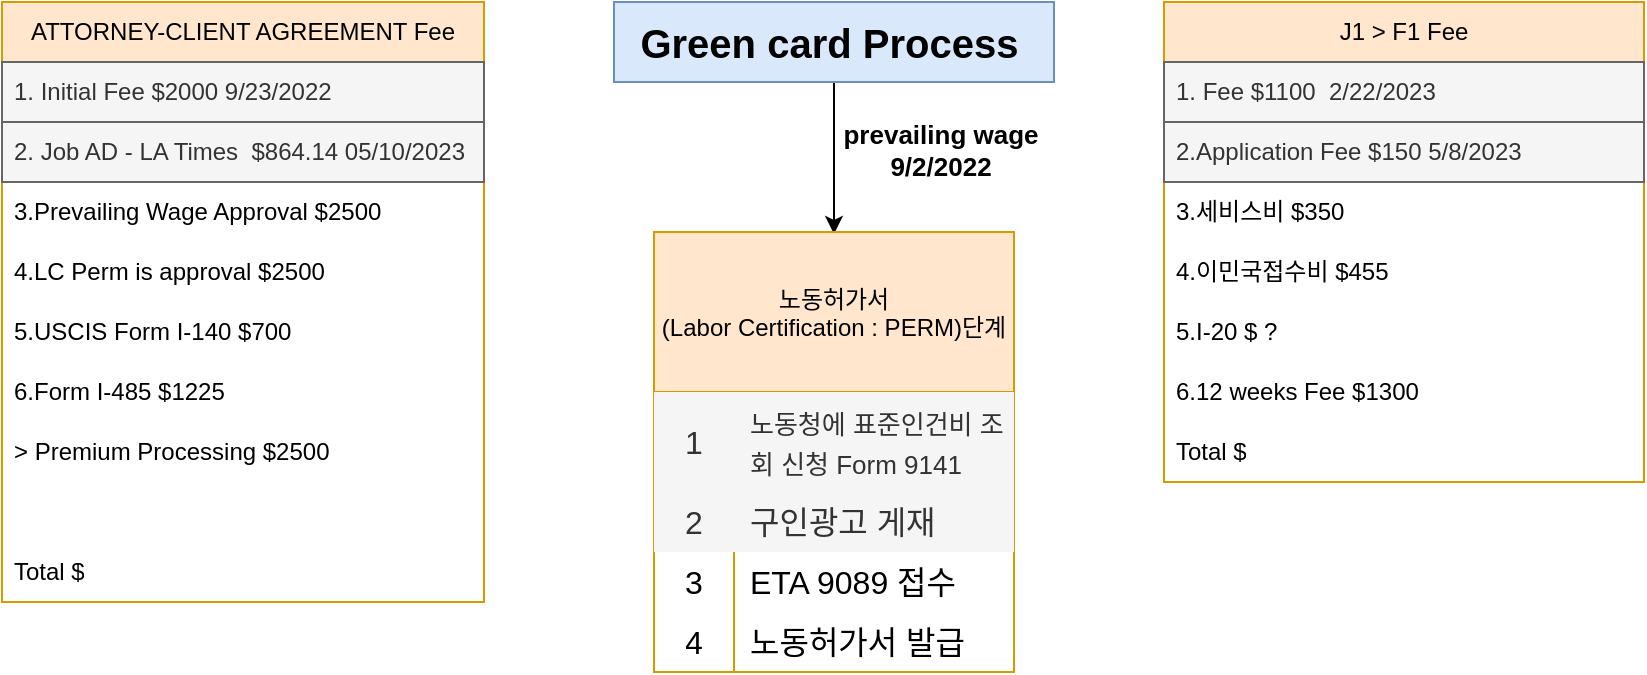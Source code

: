 <mxfile version="21.2.7" type="github">
  <diagram name="Page-1" id="bJDM4p6ud4YhuERaeM7X">
    <mxGraphModel dx="1847" dy="575" grid="1" gridSize="10" guides="1" tooltips="1" connect="1" arrows="1" fold="1" page="1" pageScale="1" pageWidth="850" pageHeight="1100" math="0" shadow="0">
      <root>
        <mxCell id="0" />
        <mxCell id="1" parent="0" />
        <mxCell id="WOlEp-1-QyuuM1nuYgVf-7" value="" style="edgeStyle=orthogonalEdgeStyle;rounded=0;orthogonalLoop=1;jettySize=auto;html=1;" edge="1" parent="1" source="WOlEp-1-QyuuM1nuYgVf-2">
          <mxGeometry relative="1" as="geometry">
            <mxPoint x="-425" y="161" as="targetPoint" />
          </mxGeometry>
        </mxCell>
        <mxCell id="WOlEp-1-QyuuM1nuYgVf-2" value="Green card Process&amp;nbsp;" style="text;html=1;align=center;verticalAlign=middle;resizable=0;points=[];autosize=1;strokeColor=#6c8ebf;fillColor=#dae8fc;fontSize=20;fontStyle=1" vertex="1" parent="1">
          <mxGeometry x="-535" y="45" width="220" height="40" as="geometry" />
        </mxCell>
        <mxCell id="WOlEp-1-QyuuM1nuYgVf-10" value="ATTORNEY-CLIENT AGREEMENT Fee" style="swimlane;fontStyle=0;childLayout=stackLayout;horizontal=1;startSize=30;horizontalStack=0;resizeParent=1;resizeParentMax=0;resizeLast=0;collapsible=1;marginBottom=0;whiteSpace=wrap;html=1;fillColor=#ffe6cc;strokeColor=#d79b00;" vertex="1" parent="1">
          <mxGeometry x="-841" y="45" width="241" height="300" as="geometry">
            <mxRectangle x="-841" y="45" width="60" height="30" as="alternateBounds" />
          </mxGeometry>
        </mxCell>
        <mxCell id="WOlEp-1-QyuuM1nuYgVf-11" value="1. Initial Fee $2000 9/23/2022" style="text;align=left;verticalAlign=middle;spacingLeft=4;spacingRight=4;overflow=hidden;points=[[0,0.5],[1,0.5]];portConstraint=eastwest;rotatable=0;whiteSpace=wrap;html=1;fillColor=#f5f5f5;strokeColor=#666666;fontColor=#333333;" vertex="1" parent="WOlEp-1-QyuuM1nuYgVf-10">
          <mxGeometry y="30" width="241" height="30" as="geometry" />
        </mxCell>
        <mxCell id="WOlEp-1-QyuuM1nuYgVf-12" value="2. Job AD - LA Times&amp;nbsp; $864.14 05/10/2023" style="text;strokeColor=#666666;fillColor=#f5f5f5;align=left;verticalAlign=middle;spacingLeft=4;spacingRight=4;overflow=hidden;points=[[0,0.5],[1,0.5]];portConstraint=eastwest;rotatable=0;whiteSpace=wrap;html=1;fontColor=#333333;" vertex="1" parent="WOlEp-1-QyuuM1nuYgVf-10">
          <mxGeometry y="60" width="241" height="30" as="geometry" />
        </mxCell>
        <mxCell id="WOlEp-1-QyuuM1nuYgVf-34" value="3.Prevailing Wage Approval $2500" style="text;strokeColor=none;fillColor=none;align=left;verticalAlign=middle;spacingLeft=4;spacingRight=4;overflow=hidden;points=[[0,0.5],[1,0.5]];portConstraint=eastwest;rotatable=0;whiteSpace=wrap;html=1;" vertex="1" parent="WOlEp-1-QyuuM1nuYgVf-10">
          <mxGeometry y="90" width="241" height="30" as="geometry" />
        </mxCell>
        <mxCell id="WOlEp-1-QyuuM1nuYgVf-33" value="4.LC Perm is approval $2500" style="text;strokeColor=none;fillColor=none;align=left;verticalAlign=middle;spacingLeft=4;spacingRight=4;overflow=hidden;points=[[0,0.5],[1,0.5]];portConstraint=eastwest;rotatable=0;whiteSpace=wrap;html=1;" vertex="1" parent="WOlEp-1-QyuuM1nuYgVf-10">
          <mxGeometry y="120" width="241" height="30" as="geometry" />
        </mxCell>
        <mxCell id="WOlEp-1-QyuuM1nuYgVf-32" value="5.USCIS Form I-140 $700" style="text;strokeColor=none;fillColor=none;align=left;verticalAlign=middle;spacingLeft=4;spacingRight=4;overflow=hidden;points=[[0,0.5],[1,0.5]];portConstraint=eastwest;rotatable=0;whiteSpace=wrap;html=1;" vertex="1" parent="WOlEp-1-QyuuM1nuYgVf-10">
          <mxGeometry y="150" width="241" height="30" as="geometry" />
        </mxCell>
        <mxCell id="WOlEp-1-QyuuM1nuYgVf-31" value="6.Form I-485 $1225" style="text;strokeColor=none;fillColor=none;align=left;verticalAlign=middle;spacingLeft=4;spacingRight=4;overflow=hidden;points=[[0,0.5],[1,0.5]];portConstraint=eastwest;rotatable=0;whiteSpace=wrap;html=1;" vertex="1" parent="WOlEp-1-QyuuM1nuYgVf-10">
          <mxGeometry y="180" width="241" height="30" as="geometry" />
        </mxCell>
        <mxCell id="WOlEp-1-QyuuM1nuYgVf-30" value="&amp;gt; Premium Processing $2500" style="text;strokeColor=none;fillColor=none;align=left;verticalAlign=middle;spacingLeft=4;spacingRight=4;overflow=hidden;points=[[0,0.5],[1,0.5]];portConstraint=eastwest;rotatable=0;whiteSpace=wrap;html=1;" vertex="1" parent="WOlEp-1-QyuuM1nuYgVf-10">
          <mxGeometry y="210" width="241" height="30" as="geometry" />
        </mxCell>
        <mxCell id="WOlEp-1-QyuuM1nuYgVf-29" style="text;strokeColor=none;fillColor=none;align=left;verticalAlign=middle;spacingLeft=4;spacingRight=4;overflow=hidden;points=[[0,0.5],[1,0.5]];portConstraint=eastwest;rotatable=0;whiteSpace=wrap;html=1;" vertex="1" parent="WOlEp-1-QyuuM1nuYgVf-10">
          <mxGeometry y="240" width="241" height="30" as="geometry" />
        </mxCell>
        <mxCell id="WOlEp-1-QyuuM1nuYgVf-35" value="Total $" style="text;strokeColor=none;fillColor=none;align=left;verticalAlign=middle;spacingLeft=4;spacingRight=4;overflow=hidden;points=[[0,0.5],[1,0.5]];portConstraint=eastwest;rotatable=0;whiteSpace=wrap;html=1;" vertex="1" parent="WOlEp-1-QyuuM1nuYgVf-10">
          <mxGeometry y="270" width="241" height="30" as="geometry" />
        </mxCell>
        <mxCell id="WOlEp-1-QyuuM1nuYgVf-14" value="J1 &amp;gt; F1 Fee" style="swimlane;fontStyle=0;childLayout=stackLayout;horizontal=1;startSize=30;horizontalStack=0;resizeParent=1;resizeParentMax=0;resizeLast=0;collapsible=1;marginBottom=0;whiteSpace=wrap;html=1;fillColor=#ffe6cc;strokeColor=#d79b00;" vertex="1" parent="1">
          <mxGeometry x="-260" y="45" width="240" height="240" as="geometry" />
        </mxCell>
        <mxCell id="WOlEp-1-QyuuM1nuYgVf-15" value="1. Fee $1100&amp;nbsp; 2/22/2023" style="text;strokeColor=#666666;fillColor=#f5f5f5;align=left;verticalAlign=middle;spacingLeft=4;spacingRight=4;overflow=hidden;points=[[0,0.5],[1,0.5]];portConstraint=eastwest;rotatable=0;whiteSpace=wrap;html=1;fontColor=#333333;" vertex="1" parent="WOlEp-1-QyuuM1nuYgVf-14">
          <mxGeometry y="30" width="240" height="30" as="geometry" />
        </mxCell>
        <mxCell id="WOlEp-1-QyuuM1nuYgVf-16" value="2.Application Fee $150 5/8/2023" style="text;strokeColor=#666666;fillColor=#f5f5f5;align=left;verticalAlign=middle;spacingLeft=4;spacingRight=4;overflow=hidden;points=[[0,0.5],[1,0.5]];portConstraint=eastwest;rotatable=0;whiteSpace=wrap;html=1;fontColor=#333333;" vertex="1" parent="WOlEp-1-QyuuM1nuYgVf-14">
          <mxGeometry y="60" width="240" height="30" as="geometry" />
        </mxCell>
        <mxCell id="WOlEp-1-QyuuM1nuYgVf-17" value="3.세비스비 $350" style="text;strokeColor=none;fillColor=none;align=left;verticalAlign=middle;spacingLeft=4;spacingRight=4;overflow=hidden;points=[[0,0.5],[1,0.5]];portConstraint=eastwest;rotatable=0;whiteSpace=wrap;html=1;" vertex="1" parent="WOlEp-1-QyuuM1nuYgVf-14">
          <mxGeometry y="90" width="240" height="30" as="geometry" />
        </mxCell>
        <mxCell id="WOlEp-1-QyuuM1nuYgVf-23" value="4.이민국접수비 $455" style="text;strokeColor=none;fillColor=none;align=left;verticalAlign=middle;spacingLeft=4;spacingRight=4;overflow=hidden;points=[[0,0.5],[1,0.5]];portConstraint=eastwest;rotatable=0;whiteSpace=wrap;html=1;" vertex="1" parent="WOlEp-1-QyuuM1nuYgVf-14">
          <mxGeometry y="120" width="240" height="30" as="geometry" />
        </mxCell>
        <mxCell id="WOlEp-1-QyuuM1nuYgVf-24" value="5.I-20 $ ?" style="text;strokeColor=none;fillColor=none;align=left;verticalAlign=middle;spacingLeft=4;spacingRight=4;overflow=hidden;points=[[0,0.5],[1,0.5]];portConstraint=eastwest;rotatable=0;whiteSpace=wrap;html=1;" vertex="1" parent="WOlEp-1-QyuuM1nuYgVf-14">
          <mxGeometry y="150" width="240" height="30" as="geometry" />
        </mxCell>
        <mxCell id="WOlEp-1-QyuuM1nuYgVf-56" value="6.12 weeks Fee $1300" style="text;strokeColor=none;fillColor=none;align=left;verticalAlign=middle;spacingLeft=4;spacingRight=4;overflow=hidden;points=[[0,0.5],[1,0.5]];portConstraint=eastwest;rotatable=0;whiteSpace=wrap;html=1;" vertex="1" parent="WOlEp-1-QyuuM1nuYgVf-14">
          <mxGeometry y="180" width="240" height="30" as="geometry" />
        </mxCell>
        <mxCell id="WOlEp-1-QyuuM1nuYgVf-36" value="Total $" style="text;strokeColor=none;fillColor=none;align=left;verticalAlign=middle;spacingLeft=4;spacingRight=4;overflow=hidden;points=[[0,0.5],[1,0.5]];portConstraint=eastwest;rotatable=0;whiteSpace=wrap;html=1;" vertex="1" parent="WOlEp-1-QyuuM1nuYgVf-14">
          <mxGeometry y="210" width="240" height="30" as="geometry" />
        </mxCell>
        <mxCell id="WOlEp-1-QyuuM1nuYgVf-39" value="노동허가서&#xa;(Labor Certification : PERM)단계" style="shape=table;startSize=80;container=1;collapsible=0;childLayout=tableLayout;fixedRows=1;rowLines=0;fontStyle=0;fontSize=12;fillColor=#ffe6cc;strokeColor=#d79b00;" vertex="1" parent="1">
          <mxGeometry x="-515" y="160" width="180" height="220" as="geometry" />
        </mxCell>
        <mxCell id="WOlEp-1-QyuuM1nuYgVf-40" value="" style="shape=tableRow;horizontal=0;startSize=0;swimlaneHead=0;swimlaneBody=0;top=0;left=0;bottom=0;right=0;collapsible=0;dropTarget=0;fillColor=none;points=[[0,0.5],[1,0.5]];portConstraint=eastwest;strokeColor=inherit;fontSize=16;" vertex="1" parent="WOlEp-1-QyuuM1nuYgVf-39">
          <mxGeometry y="80" width="180" height="50" as="geometry" />
        </mxCell>
        <mxCell id="WOlEp-1-QyuuM1nuYgVf-41" value="1" style="shape=partialRectangle;html=1;whiteSpace=wrap;connectable=0;fillColor=#f5f5f5;top=0;left=0;bottom=0;right=0;overflow=hidden;pointerEvents=1;strokeColor=#666666;fontSize=16;fontColor=#333333;" vertex="1" parent="WOlEp-1-QyuuM1nuYgVf-40">
          <mxGeometry width="40" height="50" as="geometry">
            <mxRectangle width="40" height="50" as="alternateBounds" />
          </mxGeometry>
        </mxCell>
        <mxCell id="WOlEp-1-QyuuM1nuYgVf-42" value="&lt;font style=&quot;font-size: 13px;&quot;&gt;노동청에 표준인건비 조회 신청 Form 9141&lt;/font&gt;" style="shape=partialRectangle;html=1;whiteSpace=wrap;connectable=0;fillColor=#f5f5f5;top=0;left=0;bottom=0;right=0;align=left;spacingLeft=6;overflow=hidden;strokeColor=#666666;fontSize=16;fontColor=#333333;" vertex="1" parent="WOlEp-1-QyuuM1nuYgVf-40">
          <mxGeometry x="40" width="140" height="50" as="geometry">
            <mxRectangle width="140" height="50" as="alternateBounds" />
          </mxGeometry>
        </mxCell>
        <mxCell id="WOlEp-1-QyuuM1nuYgVf-43" value="" style="shape=tableRow;horizontal=0;startSize=0;swimlaneHead=0;swimlaneBody=0;top=0;left=0;bottom=0;right=0;collapsible=0;dropTarget=0;fillColor=none;points=[[0,0.5],[1,0.5]];portConstraint=eastwest;strokeColor=inherit;fontSize=16;" vertex="1" parent="WOlEp-1-QyuuM1nuYgVf-39">
          <mxGeometry y="130" width="180" height="30" as="geometry" />
        </mxCell>
        <mxCell id="WOlEp-1-QyuuM1nuYgVf-44" value="2" style="shape=partialRectangle;html=1;whiteSpace=wrap;connectable=0;fillColor=#f5f5f5;top=0;left=0;bottom=0;right=0;overflow=hidden;strokeColor=#666666;fontSize=16;fontColor=#333333;" vertex="1" parent="WOlEp-1-QyuuM1nuYgVf-43">
          <mxGeometry width="40" height="30" as="geometry">
            <mxRectangle width="40" height="30" as="alternateBounds" />
          </mxGeometry>
        </mxCell>
        <mxCell id="WOlEp-1-QyuuM1nuYgVf-45" value="구인광고 게재" style="shape=partialRectangle;html=1;whiteSpace=wrap;connectable=0;fillColor=#f5f5f5;top=0;left=0;bottom=0;right=0;align=left;spacingLeft=6;overflow=hidden;strokeColor=#666666;fontSize=16;fontColor=#333333;" vertex="1" parent="WOlEp-1-QyuuM1nuYgVf-43">
          <mxGeometry x="40" width="140" height="30" as="geometry">
            <mxRectangle width="140" height="30" as="alternateBounds" />
          </mxGeometry>
        </mxCell>
        <mxCell id="WOlEp-1-QyuuM1nuYgVf-46" value="" style="shape=tableRow;horizontal=0;startSize=0;swimlaneHead=0;swimlaneBody=0;top=0;left=0;bottom=0;right=0;collapsible=0;dropTarget=0;fillColor=none;points=[[0,0.5],[1,0.5]];portConstraint=eastwest;strokeColor=inherit;fontSize=16;" vertex="1" parent="WOlEp-1-QyuuM1nuYgVf-39">
          <mxGeometry y="160" width="180" height="30" as="geometry" />
        </mxCell>
        <mxCell id="WOlEp-1-QyuuM1nuYgVf-47" value="3" style="shape=partialRectangle;html=1;whiteSpace=wrap;connectable=0;fillColor=none;top=0;left=0;bottom=0;right=0;overflow=hidden;strokeColor=inherit;fontSize=16;" vertex="1" parent="WOlEp-1-QyuuM1nuYgVf-46">
          <mxGeometry width="40" height="30" as="geometry">
            <mxRectangle width="40" height="30" as="alternateBounds" />
          </mxGeometry>
        </mxCell>
        <mxCell id="WOlEp-1-QyuuM1nuYgVf-48" value="ETA 9089 접수" style="shape=partialRectangle;html=1;whiteSpace=wrap;connectable=0;fillColor=none;top=0;left=0;bottom=0;right=0;align=left;spacingLeft=6;overflow=hidden;strokeColor=inherit;fontSize=16;" vertex="1" parent="WOlEp-1-QyuuM1nuYgVf-46">
          <mxGeometry x="40" width="140" height="30" as="geometry">
            <mxRectangle width="140" height="30" as="alternateBounds" />
          </mxGeometry>
        </mxCell>
        <mxCell id="WOlEp-1-QyuuM1nuYgVf-49" style="shape=tableRow;horizontal=0;startSize=0;swimlaneHead=0;swimlaneBody=0;top=0;left=0;bottom=0;right=0;collapsible=0;dropTarget=0;fillColor=none;points=[[0,0.5],[1,0.5]];portConstraint=eastwest;strokeColor=inherit;fontSize=16;" vertex="1" parent="WOlEp-1-QyuuM1nuYgVf-39">
          <mxGeometry y="190" width="180" height="30" as="geometry" />
        </mxCell>
        <mxCell id="WOlEp-1-QyuuM1nuYgVf-50" value="4" style="shape=partialRectangle;html=1;whiteSpace=wrap;connectable=0;fillColor=none;top=0;left=0;bottom=0;right=0;overflow=hidden;strokeColor=inherit;fontSize=16;" vertex="1" parent="WOlEp-1-QyuuM1nuYgVf-49">
          <mxGeometry width="40" height="30" as="geometry">
            <mxRectangle width="40" height="30" as="alternateBounds" />
          </mxGeometry>
        </mxCell>
        <mxCell id="WOlEp-1-QyuuM1nuYgVf-51" value="노동허가서 발급" style="shape=partialRectangle;html=1;whiteSpace=wrap;connectable=0;fillColor=none;top=0;left=0;bottom=0;right=0;align=left;spacingLeft=6;overflow=hidden;strokeColor=inherit;fontSize=16;" vertex="1" parent="WOlEp-1-QyuuM1nuYgVf-49">
          <mxGeometry x="40" width="140" height="30" as="geometry">
            <mxRectangle width="140" height="30" as="alternateBounds" />
          </mxGeometry>
        </mxCell>
        <mxCell id="WOlEp-1-QyuuM1nuYgVf-52" value="prevailing wage&lt;br&gt;9/2/2022" style="text;html=1;align=center;verticalAlign=middle;resizable=0;points=[];autosize=1;strokeColor=none;fillColor=none;fontStyle=1;fontSize=13;" vertex="1" parent="1">
          <mxGeometry x="-432" y="99" width="120" height="40" as="geometry" />
        </mxCell>
      </root>
    </mxGraphModel>
  </diagram>
</mxfile>
